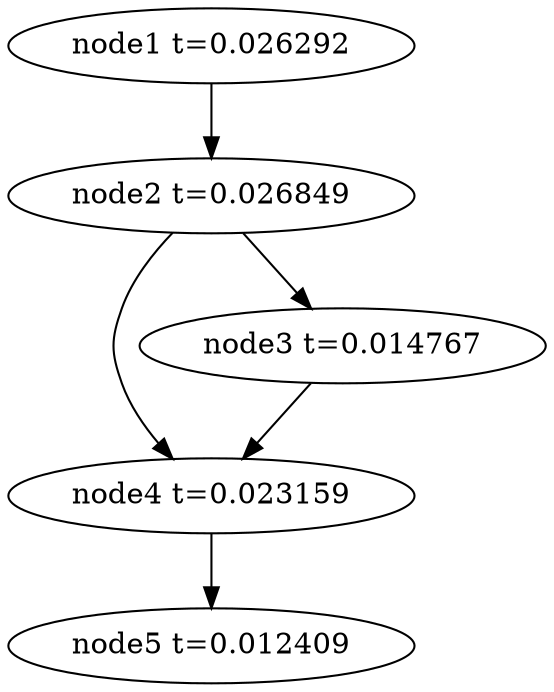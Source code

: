 digraph g{
	node5[label="node5 t=0.012409"]
	node4 -> node5
	node4[label="node4 t=0.023159"];
	node3 -> node4
	node3[label="node3 t=0.014767"];
	node2 -> node4
	node2 -> node3
	node2[label="node2 t=0.026849"];
	node1 -> node2
	node1[label="node1 t=0.026292"];
}
